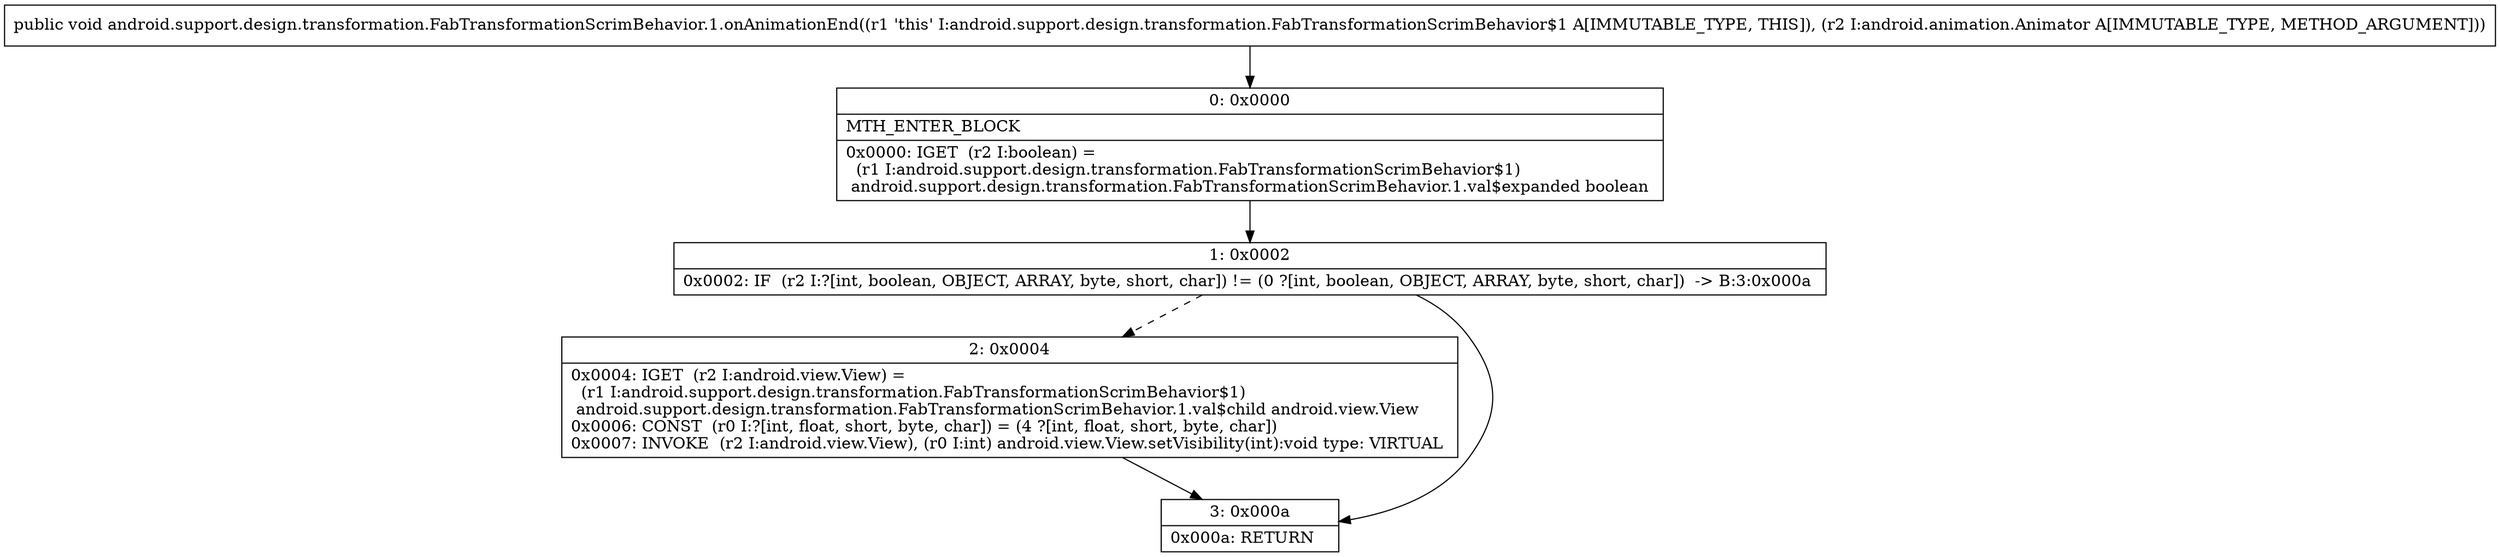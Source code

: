 digraph "CFG forandroid.support.design.transformation.FabTransformationScrimBehavior.1.onAnimationEnd(Landroid\/animation\/Animator;)V" {
Node_0 [shape=record,label="{0\:\ 0x0000|MTH_ENTER_BLOCK\l|0x0000: IGET  (r2 I:boolean) = \l  (r1 I:android.support.design.transformation.FabTransformationScrimBehavior$1)\l android.support.design.transformation.FabTransformationScrimBehavior.1.val$expanded boolean \l}"];
Node_1 [shape=record,label="{1\:\ 0x0002|0x0002: IF  (r2 I:?[int, boolean, OBJECT, ARRAY, byte, short, char]) != (0 ?[int, boolean, OBJECT, ARRAY, byte, short, char])  \-\> B:3:0x000a \l}"];
Node_2 [shape=record,label="{2\:\ 0x0004|0x0004: IGET  (r2 I:android.view.View) = \l  (r1 I:android.support.design.transformation.FabTransformationScrimBehavior$1)\l android.support.design.transformation.FabTransformationScrimBehavior.1.val$child android.view.View \l0x0006: CONST  (r0 I:?[int, float, short, byte, char]) = (4 ?[int, float, short, byte, char]) \l0x0007: INVOKE  (r2 I:android.view.View), (r0 I:int) android.view.View.setVisibility(int):void type: VIRTUAL \l}"];
Node_3 [shape=record,label="{3\:\ 0x000a|0x000a: RETURN   \l}"];
MethodNode[shape=record,label="{public void android.support.design.transformation.FabTransformationScrimBehavior.1.onAnimationEnd((r1 'this' I:android.support.design.transformation.FabTransformationScrimBehavior$1 A[IMMUTABLE_TYPE, THIS]), (r2 I:android.animation.Animator A[IMMUTABLE_TYPE, METHOD_ARGUMENT])) }"];
MethodNode -> Node_0;
Node_0 -> Node_1;
Node_1 -> Node_2[style=dashed];
Node_1 -> Node_3;
Node_2 -> Node_3;
}

